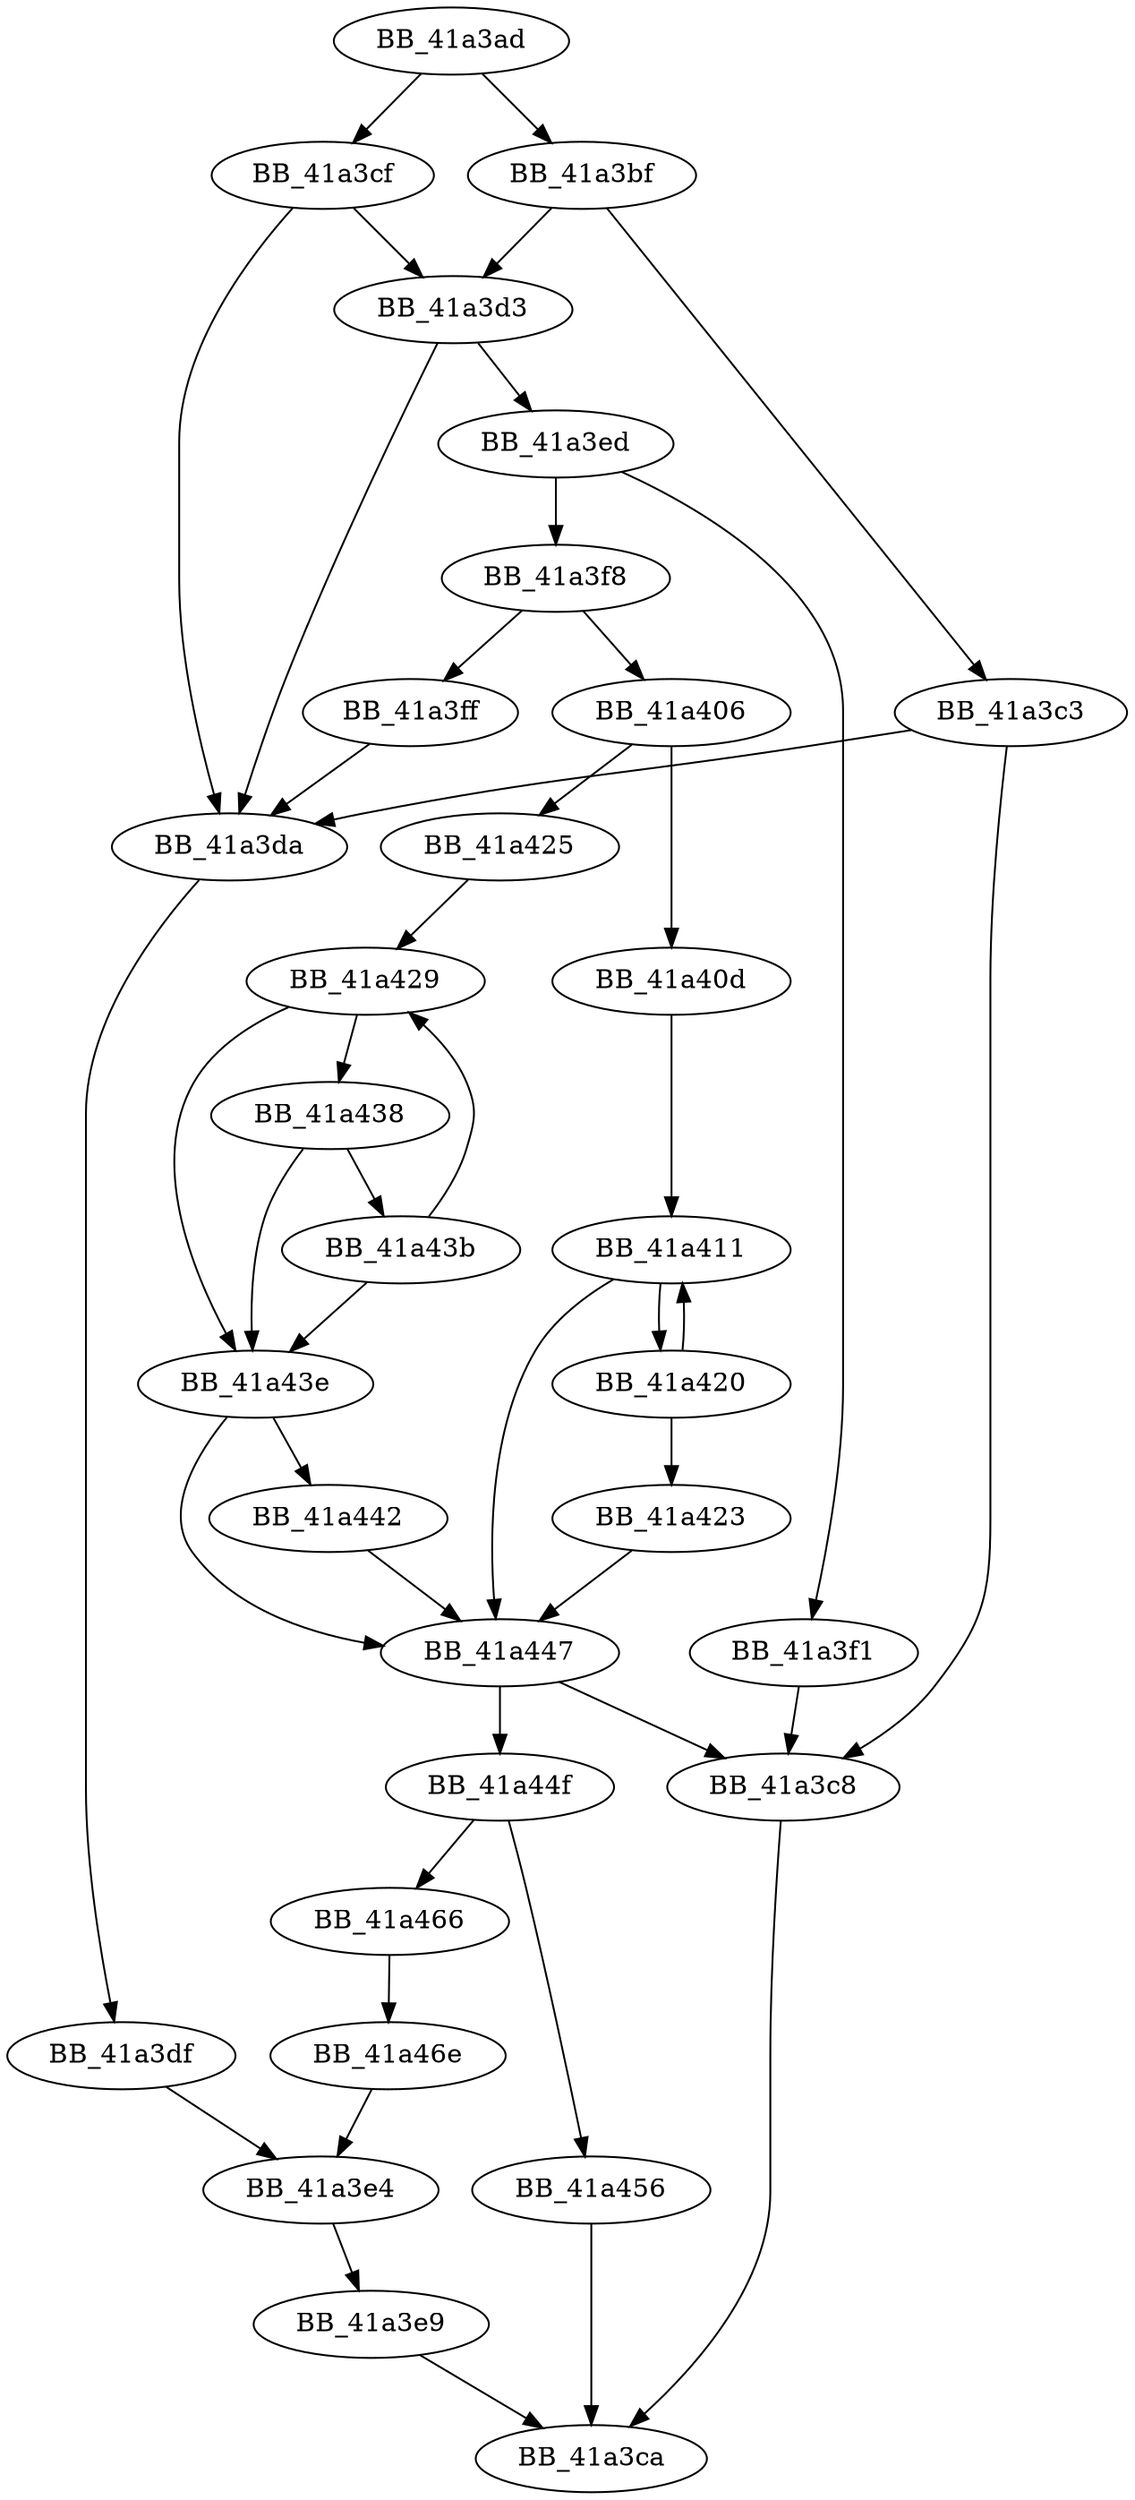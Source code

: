 DiGraph _wcsncpy_s{
BB_41a3ad->BB_41a3bf
BB_41a3ad->BB_41a3cf
BB_41a3bf->BB_41a3c3
BB_41a3bf->BB_41a3d3
BB_41a3c3->BB_41a3c8
BB_41a3c3->BB_41a3da
BB_41a3c8->BB_41a3ca
BB_41a3cf->BB_41a3d3
BB_41a3cf->BB_41a3da
BB_41a3d3->BB_41a3da
BB_41a3d3->BB_41a3ed
BB_41a3da->BB_41a3df
BB_41a3df->BB_41a3e4
BB_41a3e4->BB_41a3e9
BB_41a3e9->BB_41a3ca
BB_41a3ed->BB_41a3f1
BB_41a3ed->BB_41a3f8
BB_41a3f1->BB_41a3c8
BB_41a3f8->BB_41a3ff
BB_41a3f8->BB_41a406
BB_41a3ff->BB_41a3da
BB_41a406->BB_41a40d
BB_41a406->BB_41a425
BB_41a40d->BB_41a411
BB_41a411->BB_41a420
BB_41a411->BB_41a447
BB_41a420->BB_41a411
BB_41a420->BB_41a423
BB_41a423->BB_41a447
BB_41a425->BB_41a429
BB_41a429->BB_41a438
BB_41a429->BB_41a43e
BB_41a438->BB_41a43b
BB_41a438->BB_41a43e
BB_41a43b->BB_41a429
BB_41a43b->BB_41a43e
BB_41a43e->BB_41a442
BB_41a43e->BB_41a447
BB_41a442->BB_41a447
BB_41a447->BB_41a3c8
BB_41a447->BB_41a44f
BB_41a44f->BB_41a456
BB_41a44f->BB_41a466
BB_41a456->BB_41a3ca
BB_41a466->BB_41a46e
BB_41a46e->BB_41a3e4
}
